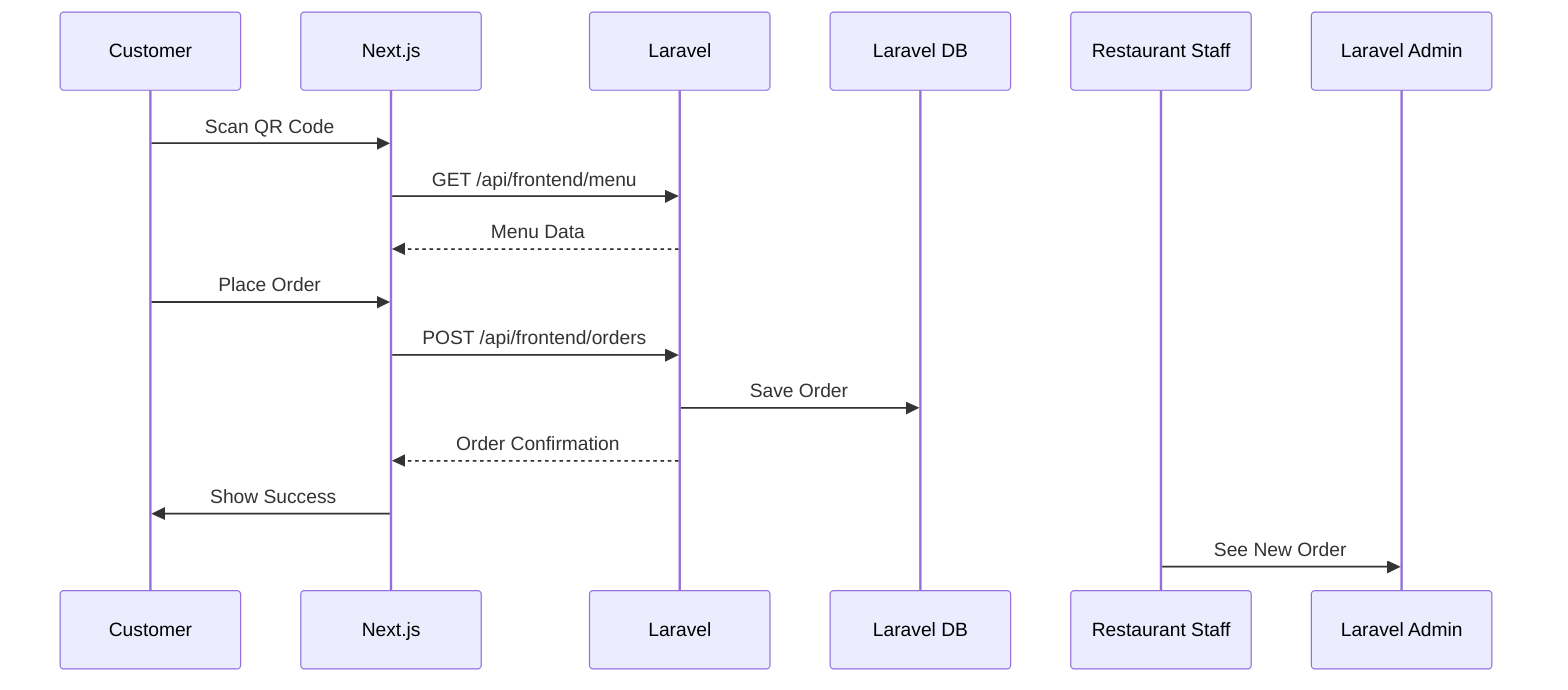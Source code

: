 sequenceDiagram
    Customer->>Next.js: Scan QR Code
    Next.js->>Laravel: GET /api/frontend/menu
    Laravel-->>Next.js: Menu Data
    Customer->>Next.js: Place Order
    Next.js->>Laravel: POST /api/frontend/orders
    Laravel->>Laravel DB: Save Order
    Laravel-->>Next.js: Order Confirmation
    Next.js->>Customer: Show Success
    Restaurant Staff->>Laravel Admin: See New Order